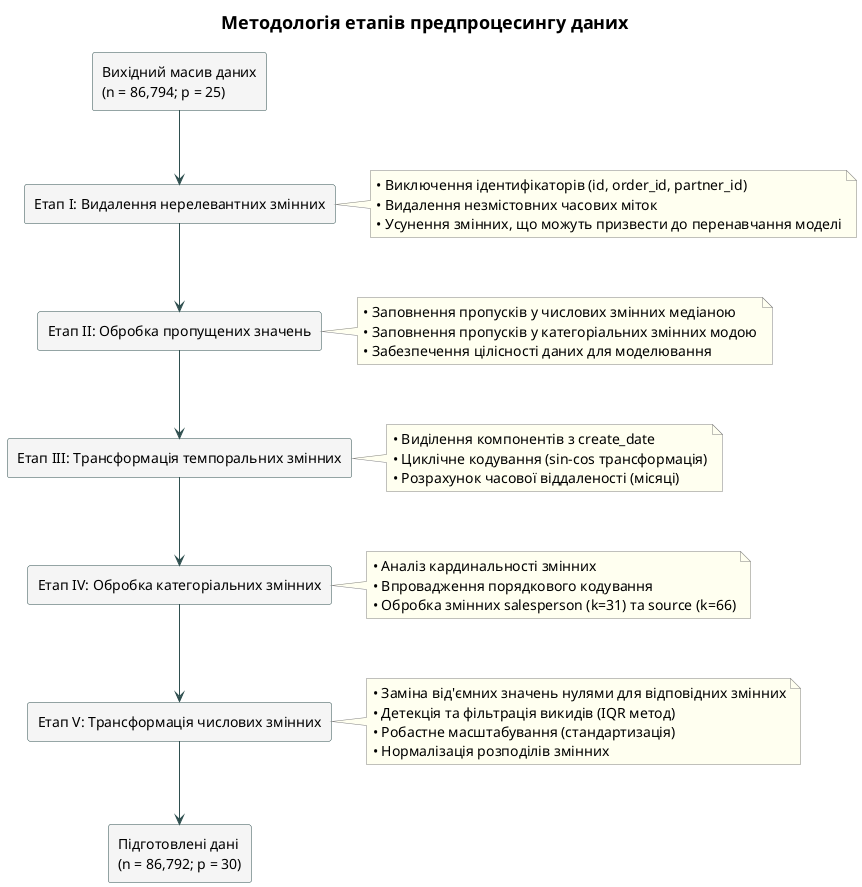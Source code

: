 @startuml
skinparam backgroundColor white
skinparam defaultFontName "Times New Roman"
skinparam defaultFontSize 14
skinparam ArrowColor DarkSlateGray
skinparam RectangleBackgroundColor WhiteSmoke
skinparam RectangleBorderColor DarkSlateGray
skinparam NoteBorderColor Gray
skinparam NoteBackgroundColor Ivory
skinparam TitleFontSize 18
skinparam TitleFontStyle bold

title Методологія етапів предпроцесингу даних

rectangle "Вихідний масив даних\n(n = 86,794; p = 25)" as source

rectangle "Етап I: Видалення нерелевантних змінних" as remove
note right of remove
  • Виключення ідентифікаторів (id, order_id, partner_id)
  • Видалення незмістовних часових міток
  • Усунення змінних, що можуть призвести до перенавчання моделі
end note

rectangle "Етап II: Обробка пропущених значень" as missing
note right of missing
  • Заповнення пропусків у числових змінних медіаною
  • Заповнення пропусків у категоріальних змінних модою
  • Забезпечення цілісності даних для моделювання
end note

rectangle "Етап III: Трансформація темпоральних змінних" as time
note right of time
  • Виділення компонентів з create_date
  • Циклічне кодування (sin-cos трансформація)
  • Розрахунок часової віддаленості (місяці)
end note

rectangle "Етап IV: Обробка категоріальних змінних" as cat
note right of cat
  • Аналіз кардинальності змінних
  • Впровадження порядкового кодування
  • Обробка змінних salesperson (k=31) та source (k=66)
end note

rectangle "Етап V: Трансформація числових змінних" as num
note right of num
  • Заміна від'ємних значень нулями для відповідних змінних
  • Детекція та фільтрація викидів (IQR метод)
  • Робастне масштабування (стандартизація)
  • Нормалізація розподілів змінних
end note

rectangle "Підготовлені дані\n(n = 86,792; p = 30)" as final

source -down-> remove
remove -down-> missing
missing -down-> time
time -down-> cat
cat -down-> num
num -down-> final
@enduml